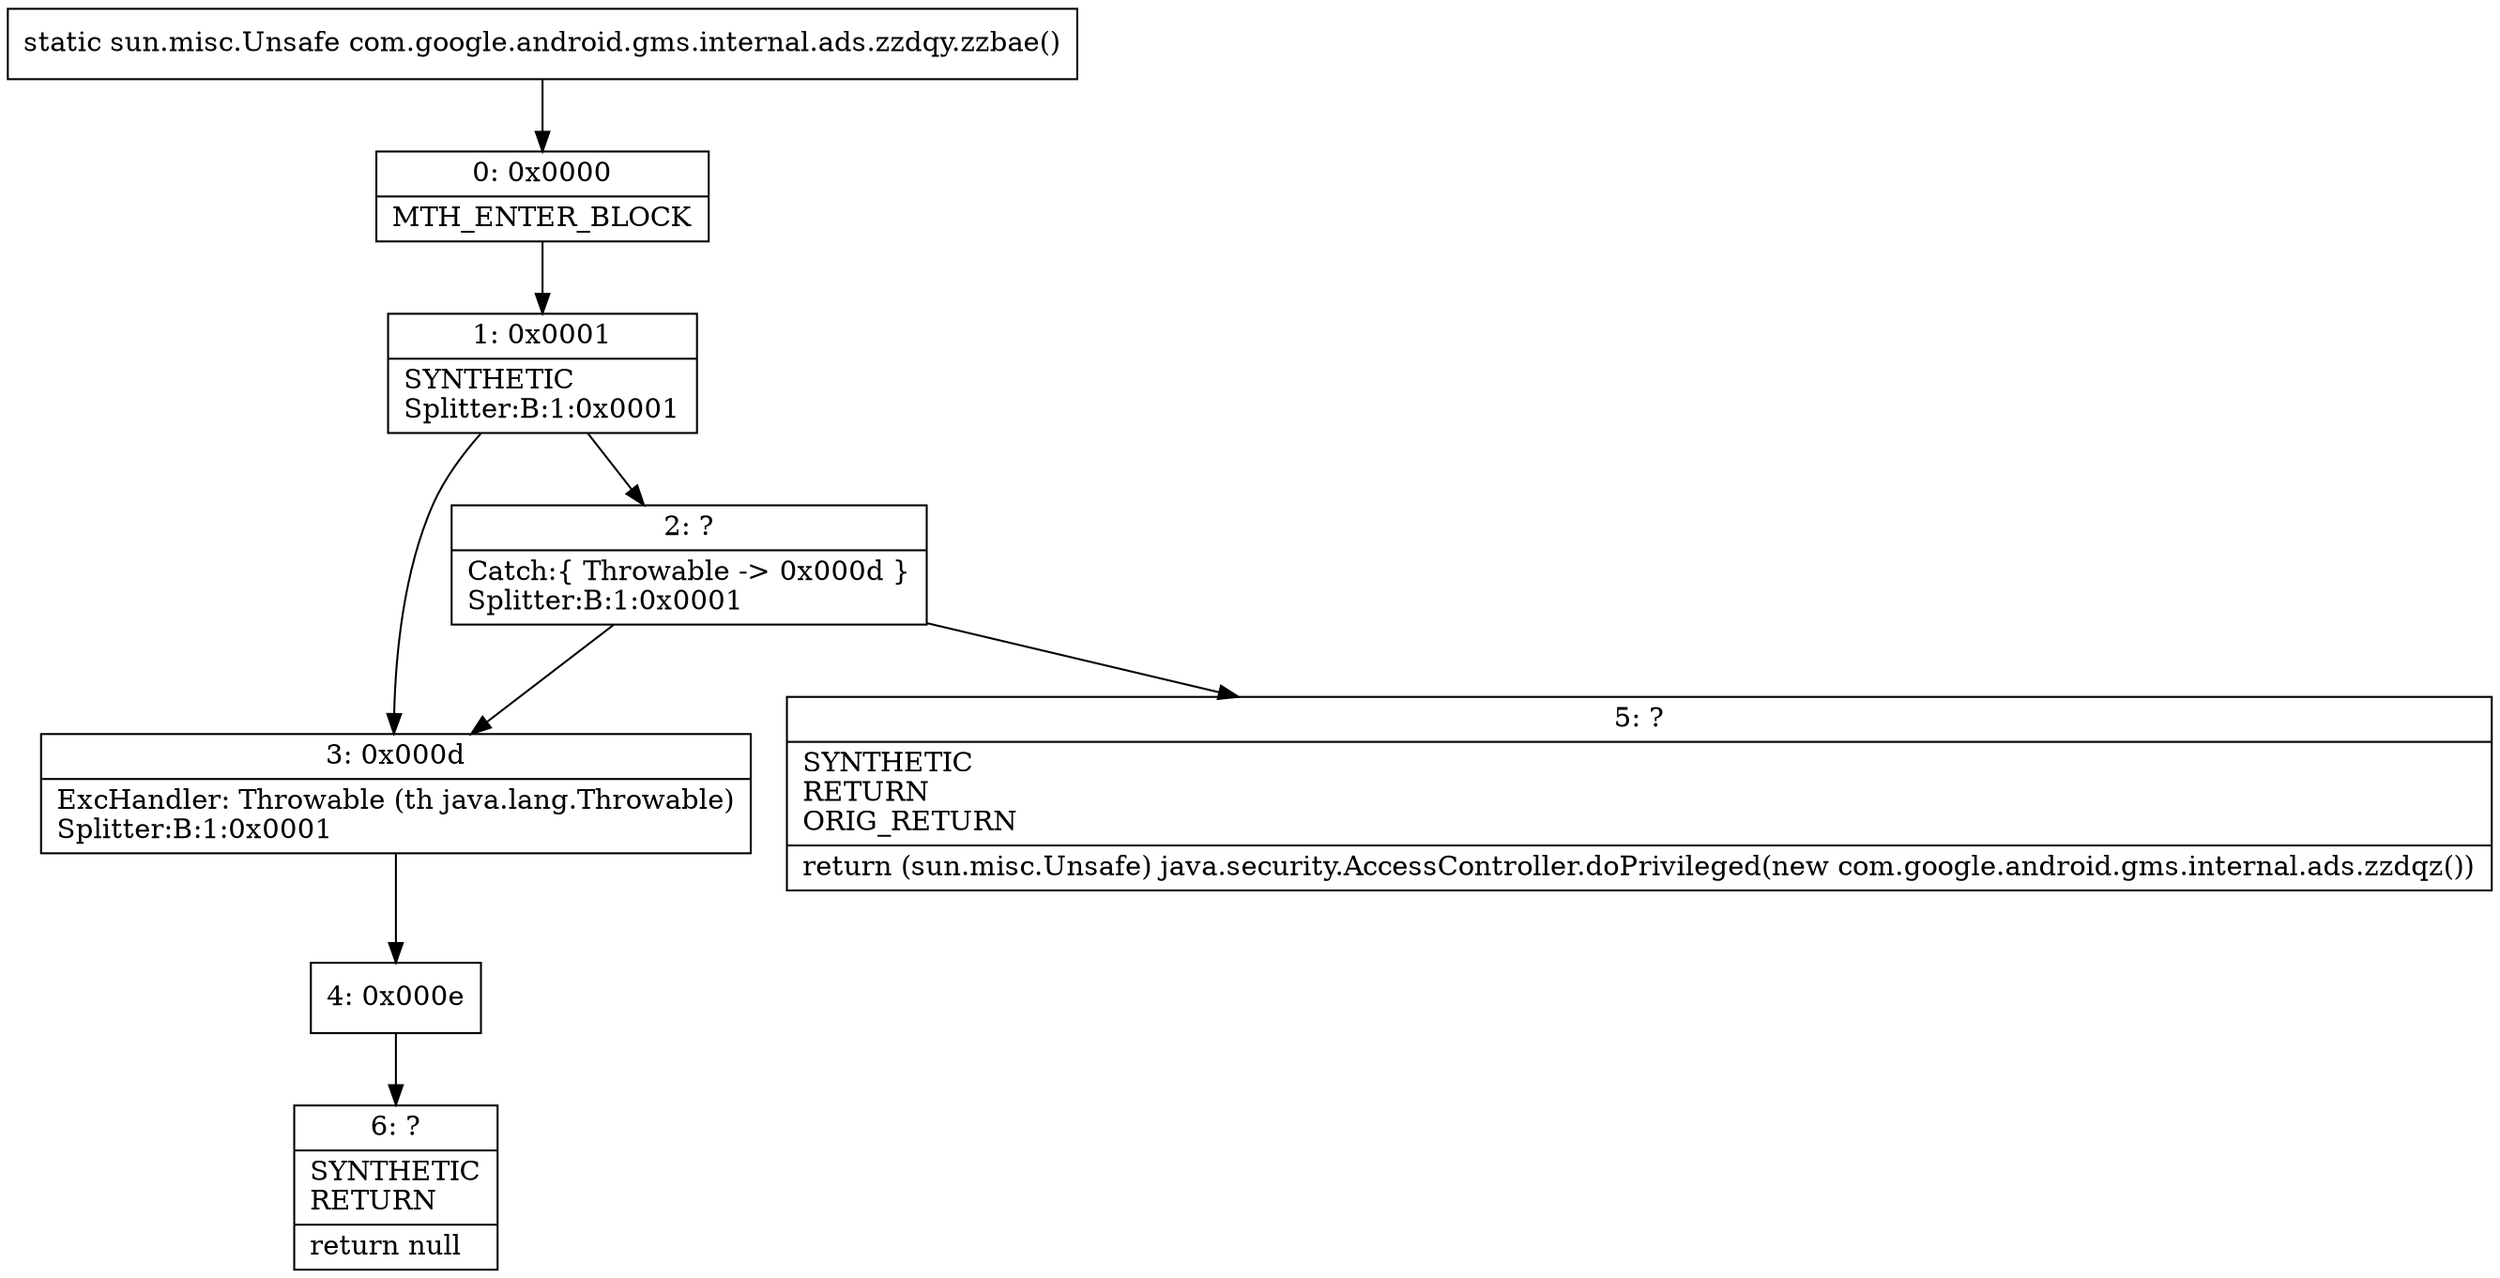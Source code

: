 digraph "CFG forcom.google.android.gms.internal.ads.zzdqy.zzbae()Lsun\/misc\/Unsafe;" {
Node_0 [shape=record,label="{0\:\ 0x0000|MTH_ENTER_BLOCK\l}"];
Node_1 [shape=record,label="{1\:\ 0x0001|SYNTHETIC\lSplitter:B:1:0x0001\l}"];
Node_2 [shape=record,label="{2\:\ ?|Catch:\{ Throwable \-\> 0x000d \}\lSplitter:B:1:0x0001\l}"];
Node_3 [shape=record,label="{3\:\ 0x000d|ExcHandler: Throwable (th java.lang.Throwable)\lSplitter:B:1:0x0001\l}"];
Node_4 [shape=record,label="{4\:\ 0x000e}"];
Node_5 [shape=record,label="{5\:\ ?|SYNTHETIC\lRETURN\lORIG_RETURN\l|return (sun.misc.Unsafe) java.security.AccessController.doPrivileged(new com.google.android.gms.internal.ads.zzdqz())\l}"];
Node_6 [shape=record,label="{6\:\ ?|SYNTHETIC\lRETURN\l|return null\l}"];
MethodNode[shape=record,label="{static sun.misc.Unsafe com.google.android.gms.internal.ads.zzdqy.zzbae() }"];
MethodNode -> Node_0;
Node_0 -> Node_1;
Node_1 -> Node_2;
Node_1 -> Node_3;
Node_2 -> Node_3;
Node_2 -> Node_5;
Node_3 -> Node_4;
Node_4 -> Node_6;
}

